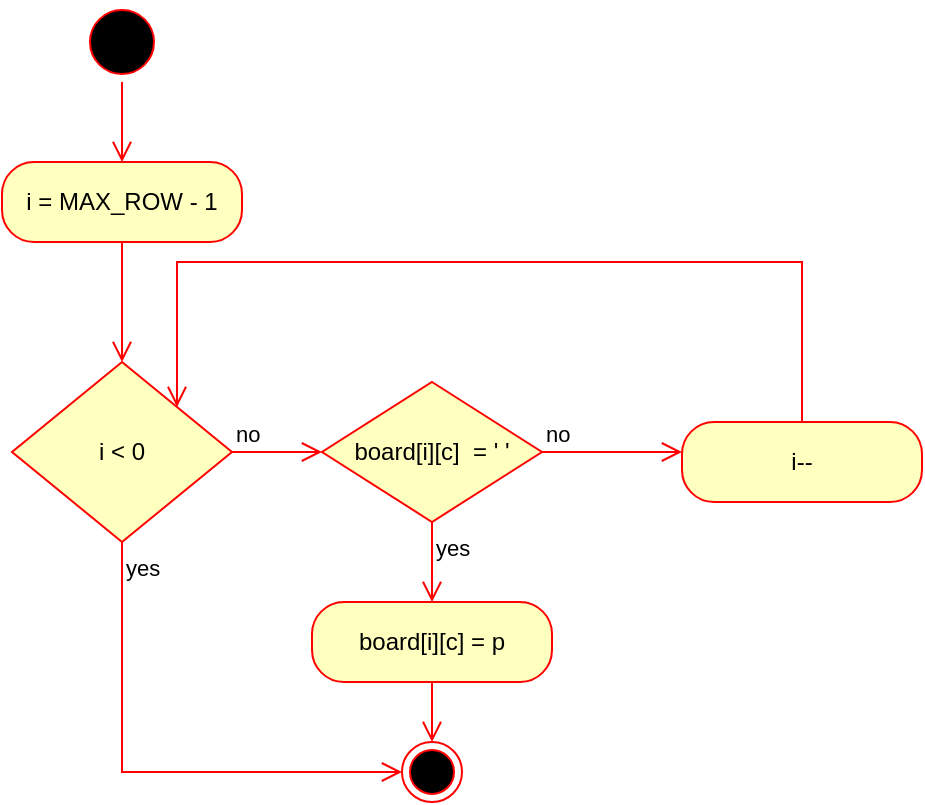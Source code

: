 <mxfile version="17.1.0" type="device"><diagram id="7NZexE2Eh7Vz_5cUVzQq" name="Page-1"><mxGraphModel dx="780" dy="1112" grid="1" gridSize="10" guides="1" tooltips="1" connect="1" arrows="1" fold="1" page="1" pageScale="1" pageWidth="850" pageHeight="1100" math="0" shadow="0"><root><mxCell id="0"/><mxCell id="1" parent="0"/><mxCell id="9w2JTIgOERQsgE0QohWw-1" value="" style="ellipse;html=1;shape=startState;fillColor=#000000;strokeColor=#ff0000;" parent="1" vertex="1"><mxGeometry x="320" y="240" width="40" height="40" as="geometry"/></mxCell><mxCell id="9w2JTIgOERQsgE0QohWw-2" value="" style="edgeStyle=orthogonalEdgeStyle;html=1;verticalAlign=bottom;endArrow=open;endSize=8;strokeColor=#ff0000;rounded=0;" parent="1" source="9w2JTIgOERQsgE0QohWw-1" edge="1"><mxGeometry relative="1" as="geometry"><mxPoint x="340" y="320" as="targetPoint"/></mxGeometry></mxCell><mxCell id="9w2JTIgOERQsgE0QohWw-3" value="i = MAX_ROW - 1" style="rounded=1;whiteSpace=wrap;html=1;arcSize=40;fontColor=#000000;fillColor=#ffffc0;strokeColor=#ff0000;" parent="1" vertex="1"><mxGeometry x="280" y="320" width="120" height="40" as="geometry"/></mxCell><mxCell id="9w2JTIgOERQsgE0QohWw-4" value="" style="edgeStyle=orthogonalEdgeStyle;html=1;verticalAlign=bottom;endArrow=open;endSize=8;strokeColor=#ff0000;rounded=0;" parent="1" source="9w2JTIgOERQsgE0QohWw-3" edge="1"><mxGeometry relative="1" as="geometry"><mxPoint x="340" y="420" as="targetPoint"/></mxGeometry></mxCell><mxCell id="9w2JTIgOERQsgE0QohWw-5" value="i &amp;lt; 0" style="rhombus;whiteSpace=wrap;html=1;fillColor=#ffffc0;strokeColor=#ff0000;" parent="1" vertex="1"><mxGeometry x="285" y="420" width="110" height="90" as="geometry"/></mxCell><mxCell id="9w2JTIgOERQsgE0QohWw-6" value="no" style="edgeStyle=orthogonalEdgeStyle;html=1;align=left;verticalAlign=bottom;endArrow=open;endSize=8;strokeColor=#ff0000;rounded=0;" parent="1" source="9w2JTIgOERQsgE0QohWw-5" edge="1"><mxGeometry x="-1" relative="1" as="geometry"><mxPoint x="440" y="465" as="targetPoint"/></mxGeometry></mxCell><mxCell id="9w2JTIgOERQsgE0QohWw-7" value="yes" style="edgeStyle=orthogonalEdgeStyle;html=1;align=left;verticalAlign=top;endArrow=open;endSize=8;strokeColor=#ff0000;rounded=0;entryX=0;entryY=0.5;entryDx=0;entryDy=0;" parent="1" source="9w2JTIgOERQsgE0QohWw-5" target="9w2JTIgOERQsgE0QohWw-15" edge="1"><mxGeometry x="-1" relative="1" as="geometry"><mxPoint x="340" y="620" as="targetPoint"/><Array as="points"><mxPoint x="340" y="625"/></Array></mxGeometry></mxCell><mxCell id="9w2JTIgOERQsgE0QohWw-10" value="board[i][c]&amp;nbsp; = ' '" style="rhombus;whiteSpace=wrap;html=1;fillColor=#ffffc0;strokeColor=#ff0000;" parent="1" vertex="1"><mxGeometry x="440" y="430" width="110" height="70" as="geometry"/></mxCell><mxCell id="9w2JTIgOERQsgE0QohWw-11" value="no" style="edgeStyle=orthogonalEdgeStyle;html=1;align=left;verticalAlign=bottom;endArrow=open;endSize=8;strokeColor=#ff0000;rounded=0;" parent="1" source="9w2JTIgOERQsgE0QohWw-10" edge="1"><mxGeometry x="-1" relative="1" as="geometry"><mxPoint x="620" y="465" as="targetPoint"/><Array as="points"><mxPoint x="620" y="465"/></Array></mxGeometry></mxCell><mxCell id="9w2JTIgOERQsgE0QohWw-12" value="yes" style="edgeStyle=orthogonalEdgeStyle;html=1;align=left;verticalAlign=top;endArrow=open;endSize=8;strokeColor=#ff0000;rounded=0;" parent="1" source="9w2JTIgOERQsgE0QohWw-10" edge="1"><mxGeometry x="-1" relative="1" as="geometry"><mxPoint x="495" y="540" as="targetPoint"/></mxGeometry></mxCell><mxCell id="9w2JTIgOERQsgE0QohWw-13" value="board[i][c] = p" style="rounded=1;whiteSpace=wrap;html=1;arcSize=40;fontColor=#000000;fillColor=#ffffc0;strokeColor=#ff0000;" parent="1" vertex="1"><mxGeometry x="435" y="540" width="120" height="40" as="geometry"/></mxCell><mxCell id="9w2JTIgOERQsgE0QohWw-14" value="" style="edgeStyle=orthogonalEdgeStyle;html=1;verticalAlign=bottom;endArrow=open;endSize=8;strokeColor=#ff0000;rounded=0;" parent="1" source="9w2JTIgOERQsgE0QohWw-13" edge="1"><mxGeometry relative="1" as="geometry"><mxPoint x="495" y="610" as="targetPoint"/></mxGeometry></mxCell><mxCell id="9w2JTIgOERQsgE0QohWw-15" value="" style="ellipse;html=1;shape=endState;fillColor=#000000;strokeColor=#ff0000;" parent="1" vertex="1"><mxGeometry x="480" y="610" width="30" height="30" as="geometry"/></mxCell><mxCell id="9w2JTIgOERQsgE0QohWw-16" value="i--" style="rounded=1;whiteSpace=wrap;html=1;arcSize=40;fontColor=#000000;fillColor=#ffffc0;strokeColor=#ff0000;" parent="1" vertex="1"><mxGeometry x="620" y="450" width="120" height="40" as="geometry"/></mxCell><mxCell id="9w2JTIgOERQsgE0QohWw-17" value="" style="edgeStyle=orthogonalEdgeStyle;html=1;verticalAlign=bottom;endArrow=open;endSize=8;strokeColor=#ff0000;rounded=0;entryX=1;entryY=0;entryDx=0;entryDy=0;" parent="1" source="9w2JTIgOERQsgE0QohWw-16" target="9w2JTIgOERQsgE0QohWw-5" edge="1"><mxGeometry relative="1" as="geometry"><mxPoint x="540" y="520" as="targetPoint"/><Array as="points"><mxPoint x="680" y="370"/><mxPoint x="368" y="370"/></Array></mxGeometry></mxCell></root></mxGraphModel></diagram></mxfile>